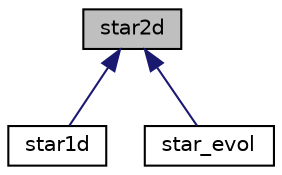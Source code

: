 digraph "star2d"
{
  edge [fontname="Helvetica",fontsize="10",labelfontname="Helvetica",labelfontsize="10"];
  node [fontname="Helvetica",fontsize="10",shape=record];
  Node1 [label="star2d",height=0.2,width=0.4,color="black", fillcolor="grey75", style="filled" fontcolor="black"];
  Node1 -> Node2 [dir="back",color="midnightblue",fontsize="10",style="solid",fontname="Helvetica"];
  Node2 [label="star1d",height=0.2,width=0.4,color="black", fillcolor="white", style="filled",URL="$classstar1d.html"];
  Node1 -> Node3 [dir="back",color="midnightblue",fontsize="10",style="solid",fontname="Helvetica"];
  Node3 [label="star_evol",height=0.2,width=0.4,color="black", fillcolor="white", style="filled",URL="$classstar__evol.html"];
}
